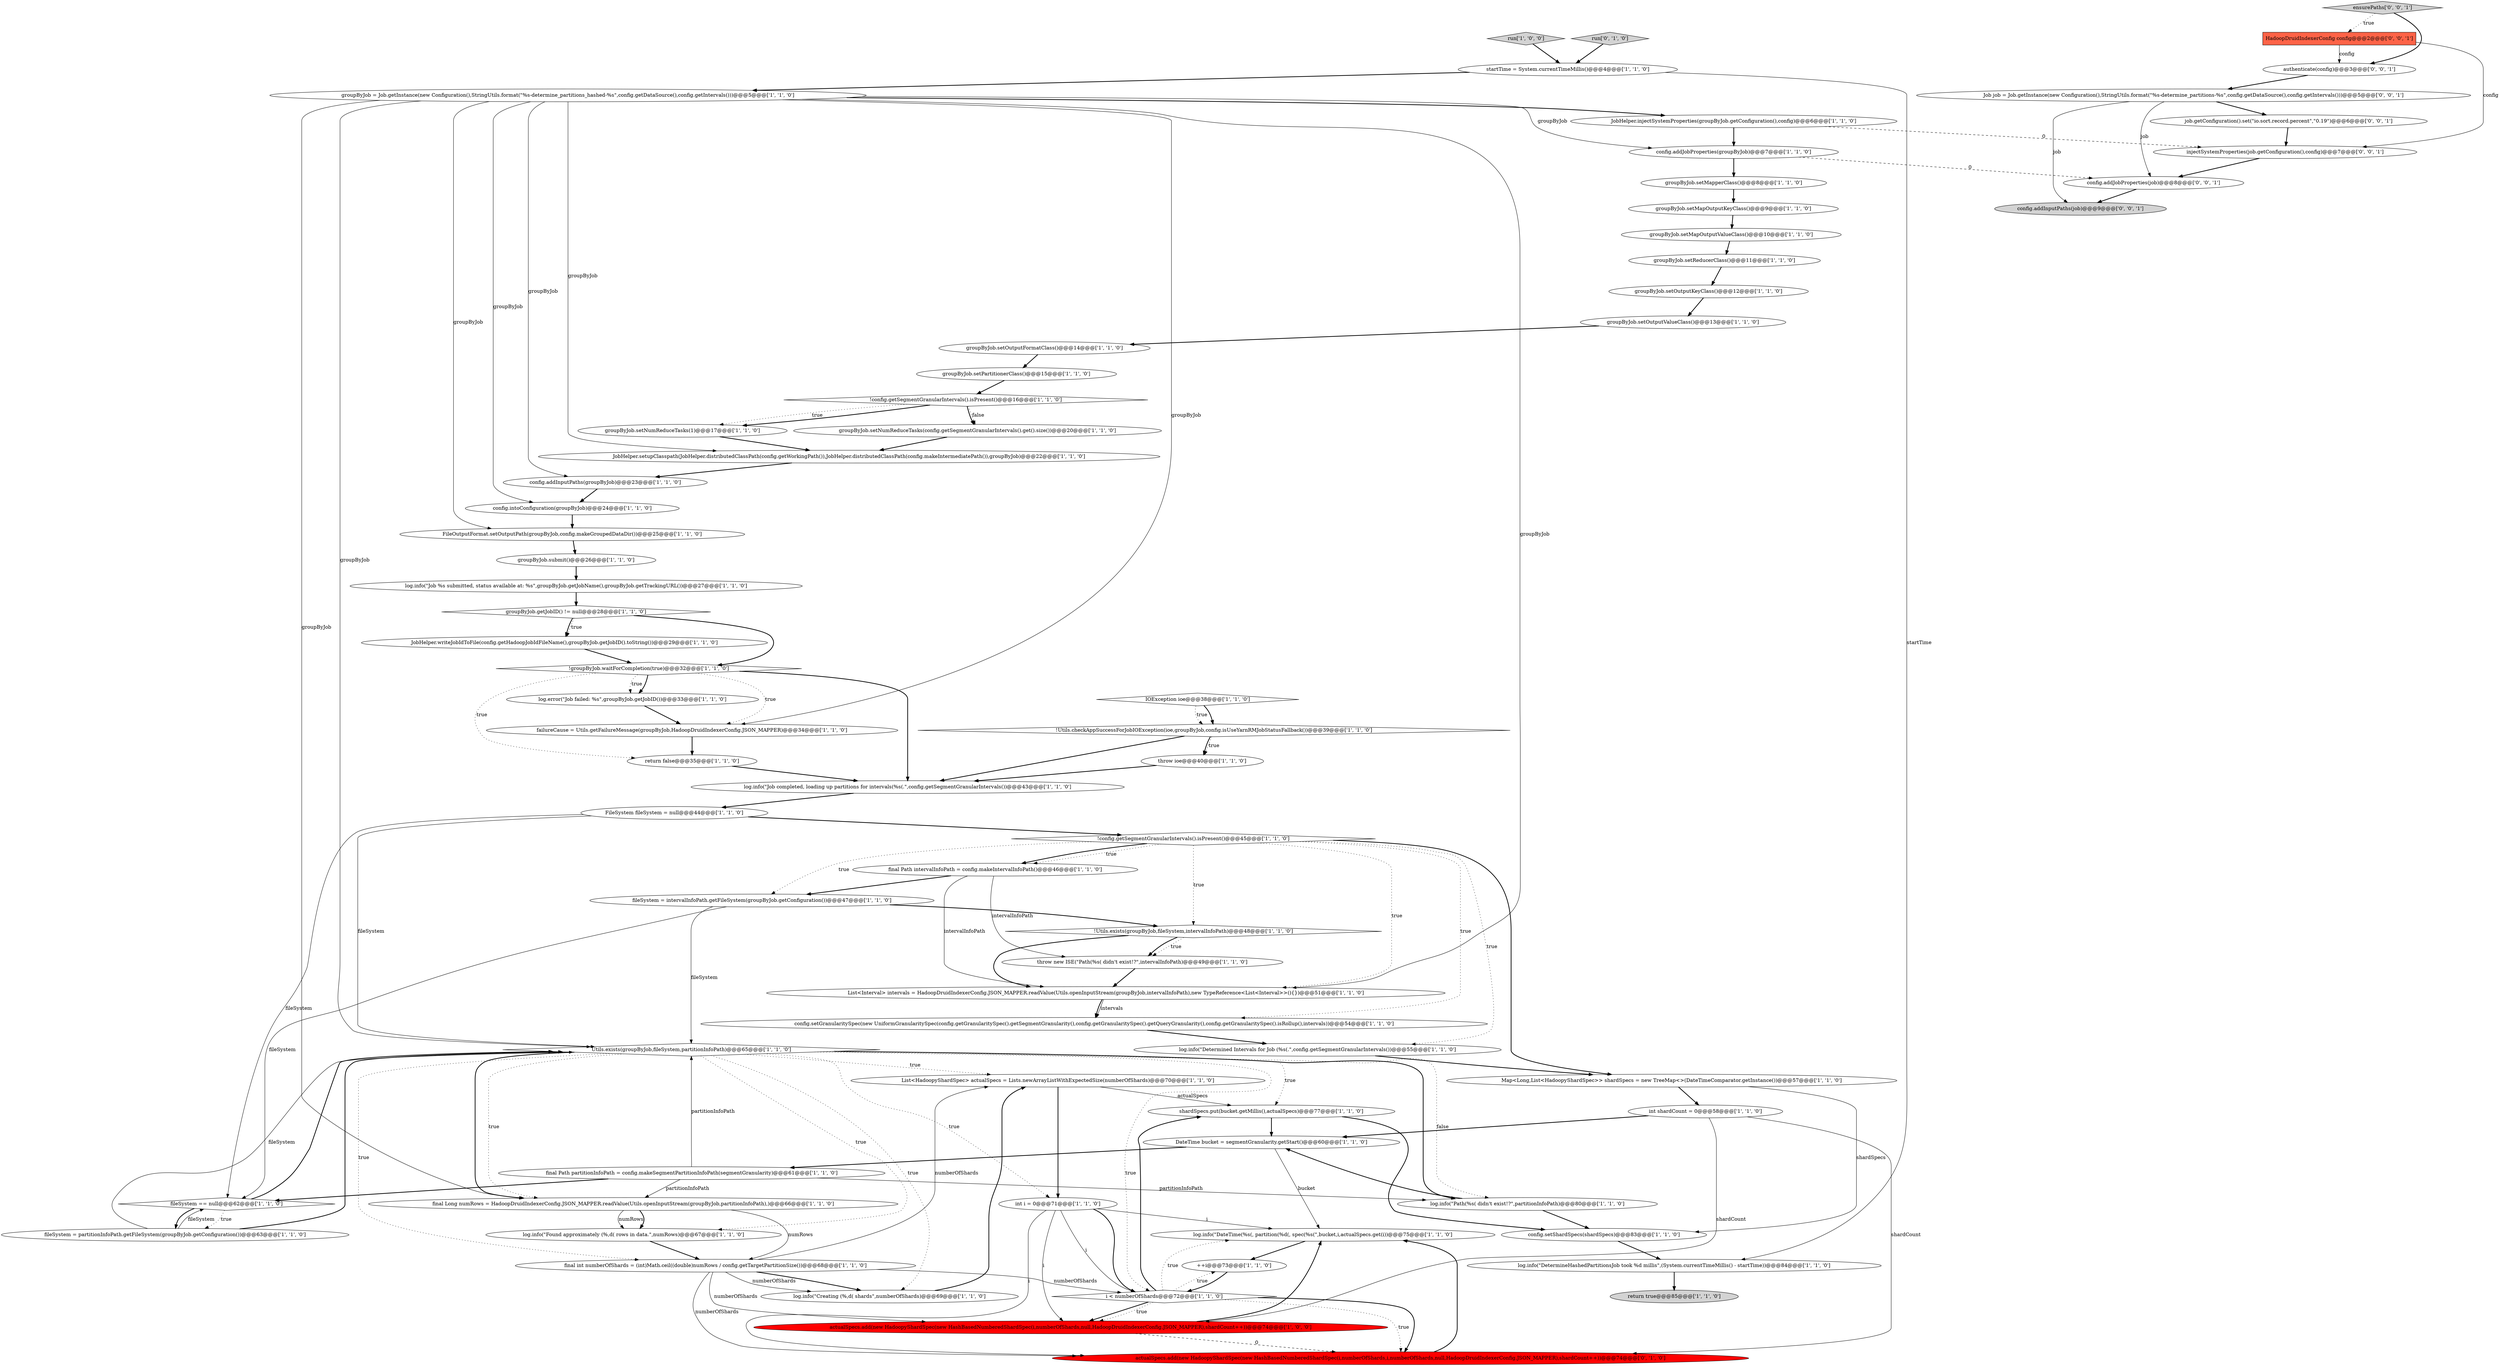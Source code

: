 digraph {
48 [style = filled, label = "log.info(\"Job %s submitted, status available at: %s\",groupByJob.getJobName(),groupByJob.getTrackingURL())@@@27@@@['1', '1', '0']", fillcolor = white, shape = ellipse image = "AAA0AAABBB1BBB"];
21 [style = filled, label = "startTime = System.currentTimeMillis()@@@4@@@['1', '1', '0']", fillcolor = white, shape = ellipse image = "AAA0AAABBB1BBB"];
1 [style = filled, label = "List<HadoopyShardSpec> actualSpecs = Lists.newArrayListWithExpectedSize(numberOfShards)@@@70@@@['1', '1', '0']", fillcolor = white, shape = ellipse image = "AAA0AAABBB1BBB"];
56 [style = filled, label = "IOException ioe@@@38@@@['1', '1', '0']", fillcolor = white, shape = diamond image = "AAA0AAABBB1BBB"];
23 [style = filled, label = "log.info(\"DetermineHashedPartitionsJob took %d millis\",(System.currentTimeMillis() - startTime))@@@84@@@['1', '1', '0']", fillcolor = white, shape = ellipse image = "AAA0AAABBB1BBB"];
18 [style = filled, label = "final Path intervalInfoPath = config.makeIntervalInfoPath()@@@46@@@['1', '1', '0']", fillcolor = white, shape = ellipse image = "AAA0AAABBB1BBB"];
57 [style = filled, label = "failureCause = Utils.getFailureMessage(groupByJob,HadoopDruidIndexerConfig.JSON_MAPPER)@@@34@@@['1', '1', '0']", fillcolor = white, shape = ellipse image = "AAA0AAABBB1BBB"];
36 [style = filled, label = "++i@@@73@@@['1', '1', '0']", fillcolor = white, shape = ellipse image = "AAA0AAABBB1BBB"];
70 [style = filled, label = "HadoopDruidIndexerConfig config@@@2@@@['0', '0', '1']", fillcolor = tomato, shape = box image = "AAA0AAABBB3BBB"];
4 [style = filled, label = "groupByJob.submit()@@@26@@@['1', '1', '0']", fillcolor = white, shape = ellipse image = "AAA0AAABBB1BBB"];
24 [style = filled, label = "throw ioe@@@40@@@['1', '1', '0']", fillcolor = white, shape = ellipse image = "AAA0AAABBB1BBB"];
72 [style = filled, label = "Job job = Job.getInstance(new Configuration(),StringUtils.format(\"%s-determine_partitions-%s\",config.getDataSource(),config.getIntervals()))@@@5@@@['0', '0', '1']", fillcolor = white, shape = ellipse image = "AAA0AAABBB3BBB"];
71 [style = filled, label = "injectSystemProperties(job.getConfiguration(),config)@@@7@@@['0', '0', '1']", fillcolor = white, shape = ellipse image = "AAA0AAABBB3BBB"];
3 [style = filled, label = "shardSpecs.put(bucket.getMillis(),actualSpecs)@@@77@@@['1', '1', '0']", fillcolor = white, shape = ellipse image = "AAA0AAABBB1BBB"];
53 [style = filled, label = "actualSpecs.add(new HadoopyShardSpec(new HashBasedNumberedShardSpec(i,numberOfShards,null,HadoopDruidIndexerConfig.JSON_MAPPER),shardCount++))@@@74@@@['1', '0', '0']", fillcolor = red, shape = ellipse image = "AAA1AAABBB1BBB"];
52 [style = filled, label = "fileSystem = partitionInfoPath.getFileSystem(groupByJob.getConfiguration())@@@63@@@['1', '1', '0']", fillcolor = white, shape = ellipse image = "AAA0AAABBB1BBB"];
35 [style = filled, label = "final int numberOfShards = (int)Math.ceil((double)numRows / config.getTargetPartitionSize())@@@68@@@['1', '1', '0']", fillcolor = white, shape = ellipse image = "AAA0AAABBB1BBB"];
17 [style = filled, label = "config.addInputPaths(groupByJob)@@@23@@@['1', '1', '0']", fillcolor = white, shape = ellipse image = "AAA0AAABBB1BBB"];
9 [style = filled, label = "config.setShardSpecs(shardSpecs)@@@83@@@['1', '1', '0']", fillcolor = white, shape = ellipse image = "AAA0AAABBB1BBB"];
22 [style = filled, label = "log.info(\"Job completed, loading up partitions for intervals(%s(.\",config.getSegmentGranularIntervals())@@@43@@@['1', '1', '0']", fillcolor = white, shape = ellipse image = "AAA0AAABBB1BBB"];
28 [style = filled, label = "groupByJob.setOutputFormatClass()@@@14@@@['1', '1', '0']", fillcolor = white, shape = ellipse image = "AAA0AAABBB1BBB"];
30 [style = filled, label = "run['1', '0', '0']", fillcolor = lightgray, shape = diamond image = "AAA0AAABBB1BBB"];
31 [style = filled, label = "int shardCount = 0@@@58@@@['1', '1', '0']", fillcolor = white, shape = ellipse image = "AAA0AAABBB1BBB"];
55 [style = filled, label = "log.info(\"Creating (%,d( shards\",numberOfShards)@@@69@@@['1', '1', '0']", fillcolor = white, shape = ellipse image = "AAA0AAABBB1BBB"];
58 [style = filled, label = "throw new ISE(\"Path(%s( didn't exist!?\",intervalInfoPath)@@@49@@@['1', '1', '0']", fillcolor = white, shape = ellipse image = "AAA0AAABBB1BBB"];
60 [style = filled, label = "List<Interval> intervals = HadoopDruidIndexerConfig.JSON_MAPPER.readValue(Utils.openInputStream(groupByJob,intervalInfoPath),new TypeReference<List<Interval>>(){})@@@51@@@['1', '1', '0']", fillcolor = white, shape = ellipse image = "AAA0AAABBB1BBB"];
69 [style = filled, label = "authenticate(config)@@@3@@@['0', '0', '1']", fillcolor = white, shape = ellipse image = "AAA0AAABBB3BBB"];
45 [style = filled, label = "JobHelper.injectSystemProperties(groupByJob.getConfiguration(),config)@@@6@@@['1', '1', '0']", fillcolor = white, shape = ellipse image = "AAA0AAABBB1BBB"];
65 [style = filled, label = "job.getConfiguration().set(\"io.sort.record.percent\",\"0.19\")@@@6@@@['0', '0', '1']", fillcolor = white, shape = ellipse image = "AAA0AAABBB3BBB"];
19 [style = filled, label = "log.info(\"Path(%s( didn't exist!?\",partitionInfoPath)@@@80@@@['1', '1', '0']", fillcolor = white, shape = ellipse image = "AAA0AAABBB1BBB"];
11 [style = filled, label = "!config.getSegmentGranularIntervals().isPresent()@@@16@@@['1', '1', '0']", fillcolor = white, shape = diamond image = "AAA0AAABBB1BBB"];
12 [style = filled, label = "!groupByJob.waitForCompletion(true)@@@32@@@['1', '1', '0']", fillcolor = white, shape = diamond image = "AAA0AAABBB1BBB"];
15 [style = filled, label = "log.info(\"Determined Intervals for Job (%s(.\",config.getSegmentGranularIntervals())@@@55@@@['1', '1', '0']", fillcolor = white, shape = ellipse image = "AAA0AAABBB1BBB"];
39 [style = filled, label = "groupByJob.setMapOutputValueClass()@@@10@@@['1', '1', '0']", fillcolor = white, shape = ellipse image = "AAA0AAABBB1BBB"];
42 [style = filled, label = "JobHelper.setupClasspath(JobHelper.distributedClassPath(config.getWorkingPath()),JobHelper.distributedClassPath(config.makeIntermediatePath()),groupByJob)@@@22@@@['1', '1', '0']", fillcolor = white, shape = ellipse image = "AAA0AAABBB1BBB"];
6 [style = filled, label = "FileSystem fileSystem = null@@@44@@@['1', '1', '0']", fillcolor = white, shape = ellipse image = "AAA0AAABBB1BBB"];
29 [style = filled, label = "groupByJob.getJobID() != null@@@28@@@['1', '1', '0']", fillcolor = white, shape = diamond image = "AAA0AAABBB1BBB"];
41 [style = filled, label = "groupByJob.setOutputKeyClass()@@@12@@@['1', '1', '0']", fillcolor = white, shape = ellipse image = "AAA0AAABBB1BBB"];
51 [style = filled, label = "return false@@@35@@@['1', '1', '0']", fillcolor = white, shape = ellipse image = "AAA0AAABBB1BBB"];
61 [style = filled, label = "groupByJob = Job.getInstance(new Configuration(),StringUtils.format(\"%s-determine_partitions_hashed-%s\",config.getDataSource(),config.getIntervals()))@@@5@@@['1', '1', '0']", fillcolor = white, shape = ellipse image = "AAA0AAABBB1BBB"];
50 [style = filled, label = "JobHelper.writeJobIdToFile(config.getHadoopJobIdFileName(),groupByJob.getJobID().toString())@@@29@@@['1', '1', '0']", fillcolor = white, shape = ellipse image = "AAA0AAABBB1BBB"];
43 [style = filled, label = "log.info(\"DateTime(%s(, partition(%d(, spec(%s(\",bucket,i,actualSpecs.get(i))@@@75@@@['1', '1', '0']", fillcolor = white, shape = ellipse image = "AAA0AAABBB1BBB"];
25 [style = filled, label = "i < numberOfShards@@@72@@@['1', '1', '0']", fillcolor = white, shape = diamond image = "AAA0AAABBB1BBB"];
66 [style = filled, label = "config.addJobProperties(job)@@@8@@@['0', '0', '1']", fillcolor = white, shape = ellipse image = "AAA0AAABBB3BBB"];
26 [style = filled, label = "Map<Long,List<HadoopyShardSpec>> shardSpecs = new TreeMap<>(DateTimeComparator.getInstance())@@@57@@@['1', '1', '0']", fillcolor = white, shape = ellipse image = "AAA0AAABBB1BBB"];
68 [style = filled, label = "ensurePaths['0', '0', '1']", fillcolor = lightgray, shape = diamond image = "AAA0AAABBB3BBB"];
14 [style = filled, label = "groupByJob.setPartitionerClass()@@@15@@@['1', '1', '0']", fillcolor = white, shape = ellipse image = "AAA0AAABBB1BBB"];
8 [style = filled, label = "final Long numRows = HadoopDruidIndexerConfig.JSON_MAPPER.readValue(Utils.openInputStream(groupByJob,partitionInfoPath),)@@@66@@@['1', '1', '0']", fillcolor = white, shape = ellipse image = "AAA0AAABBB1BBB"];
10 [style = filled, label = "groupByJob.setReducerClass()@@@11@@@['1', '1', '0']", fillcolor = white, shape = ellipse image = "AAA0AAABBB1BBB"];
13 [style = filled, label = "fileSystem = intervalInfoPath.getFileSystem(groupByJob.getConfiguration())@@@47@@@['1', '1', '0']", fillcolor = white, shape = ellipse image = "AAA0AAABBB1BBB"];
20 [style = filled, label = "Utils.exists(groupByJob,fileSystem,partitionInfoPath)@@@65@@@['1', '1', '0']", fillcolor = white, shape = diamond image = "AAA0AAABBB1BBB"];
32 [style = filled, label = "groupByJob.setNumReduceTasks(config.getSegmentGranularIntervals().get().size())@@@20@@@['1', '1', '0']", fillcolor = white, shape = ellipse image = "AAA0AAABBB1BBB"];
7 [style = filled, label = "config.setGranularitySpec(new UniformGranularitySpec(config.getGranularitySpec().getSegmentGranularity(),config.getGranularitySpec().getQueryGranularity(),config.getGranularitySpec().isRollup(),intervals))@@@54@@@['1', '1', '0']", fillcolor = white, shape = ellipse image = "AAA0AAABBB1BBB"];
44 [style = filled, label = "DateTime bucket = segmentGranularity.getStart()@@@60@@@['1', '1', '0']", fillcolor = white, shape = ellipse image = "AAA0AAABBB1BBB"];
47 [style = filled, label = "log.error(\"Job failed: %s\",groupByJob.getJobID())@@@33@@@['1', '1', '0']", fillcolor = white, shape = ellipse image = "AAA0AAABBB1BBB"];
49 [style = filled, label = "config.intoConfiguration(groupByJob)@@@24@@@['1', '1', '0']", fillcolor = white, shape = ellipse image = "AAA0AAABBB1BBB"];
0 [style = filled, label = "groupByJob.setOutputValueClass()@@@13@@@['1', '1', '0']", fillcolor = white, shape = ellipse image = "AAA0AAABBB1BBB"];
40 [style = filled, label = "config.addJobProperties(groupByJob)@@@7@@@['1', '1', '0']", fillcolor = white, shape = ellipse image = "AAA0AAABBB1BBB"];
59 [style = filled, label = "groupByJob.setMapOutputKeyClass()@@@9@@@['1', '1', '0']", fillcolor = white, shape = ellipse image = "AAA0AAABBB1BBB"];
46 [style = filled, label = "groupByJob.setMapperClass()@@@8@@@['1', '1', '0']", fillcolor = white, shape = ellipse image = "AAA0AAABBB1BBB"];
64 [style = filled, label = "run['0', '1', '0']", fillcolor = lightgray, shape = diamond image = "AAA0AAABBB2BBB"];
33 [style = filled, label = "!config.getSegmentGranularIntervals().isPresent()@@@45@@@['1', '1', '0']", fillcolor = white, shape = diamond image = "AAA0AAABBB1BBB"];
2 [style = filled, label = "log.info(\"Found approximately (%,d( rows in data.\",numRows)@@@67@@@['1', '1', '0']", fillcolor = white, shape = ellipse image = "AAA0AAABBB1BBB"];
37 [style = filled, label = "final Path partitionInfoPath = config.makeSegmentPartitionInfoPath(segmentGranularity)@@@61@@@['1', '1', '0']", fillcolor = white, shape = ellipse image = "AAA0AAABBB1BBB"];
16 [style = filled, label = "return true@@@85@@@['1', '1', '0']", fillcolor = lightgray, shape = ellipse image = "AAA0AAABBB1BBB"];
54 [style = filled, label = "!Utils.checkAppSuccessForJobIOException(ioe,groupByJob,config.isUseYarnRMJobStatusFallback())@@@39@@@['1', '1', '0']", fillcolor = white, shape = diamond image = "AAA0AAABBB1BBB"];
38 [style = filled, label = "fileSystem == null@@@62@@@['1', '1', '0']", fillcolor = white, shape = diamond image = "AAA0AAABBB1BBB"];
63 [style = filled, label = "actualSpecs.add(new HadoopyShardSpec(new HashBasedNumberedShardSpec(i,numberOfShards,i,numberOfShards,null,HadoopDruidIndexerConfig.JSON_MAPPER),shardCount++))@@@74@@@['0', '1', '0']", fillcolor = red, shape = ellipse image = "AAA1AAABBB2BBB"];
5 [style = filled, label = "FileOutputFormat.setOutputPath(groupByJob,config.makeGroupedDataDir())@@@25@@@['1', '1', '0']", fillcolor = white, shape = ellipse image = "AAA0AAABBB1BBB"];
34 [style = filled, label = "!Utils.exists(groupByJob,fileSystem,intervalInfoPath)@@@48@@@['1', '1', '0']", fillcolor = white, shape = diamond image = "AAA0AAABBB1BBB"];
27 [style = filled, label = "groupByJob.setNumReduceTasks(1)@@@17@@@['1', '1', '0']", fillcolor = white, shape = ellipse image = "AAA0AAABBB1BBB"];
67 [style = filled, label = "config.addInputPaths(job)@@@9@@@['0', '0', '1']", fillcolor = lightgray, shape = ellipse image = "AAA0AAABBB3BBB"];
62 [style = filled, label = "int i = 0@@@71@@@['1', '1', '0']", fillcolor = white, shape = ellipse image = "AAA0AAABBB1BBB"];
2->35 [style = bold, label=""];
61->45 [style = bold, label=""];
41->0 [style = bold, label=""];
64->21 [style = bold, label=""];
68->69 [style = bold, label=""];
35->55 [style = bold, label=""];
38->52 [style = bold, label=""];
48->29 [style = bold, label=""];
6->38 [style = solid, label="fileSystem"];
25->53 [style = bold, label=""];
58->60 [style = bold, label=""];
10->41 [style = bold, label=""];
37->8 [style = solid, label="partitionInfoPath"];
70->69 [style = solid, label="config"];
38->52 [style = dotted, label="true"];
54->24 [style = dotted, label="true"];
28->14 [style = bold, label=""];
56->54 [style = bold, label=""];
34->58 [style = bold, label=""];
19->44 [style = bold, label=""];
25->63 [style = bold, label=""];
35->63 [style = solid, label="numberOfShards"];
12->47 [style = bold, label=""];
8->2 [style = solid, label="numRows"];
62->43 [style = solid, label="i"];
61->57 [style = solid, label="groupByJob"];
33->18 [style = bold, label=""];
19->9 [style = bold, label=""];
18->60 [style = solid, label="intervalInfoPath"];
37->38 [style = bold, label=""];
69->72 [style = bold, label=""];
50->12 [style = bold, label=""];
61->60 [style = solid, label="groupByJob"];
12->51 [style = dotted, label="true"];
56->54 [style = dotted, label="true"];
61->42 [style = solid, label="groupByJob"];
33->60 [style = dotted, label="true"];
21->61 [style = bold, label=""];
14->11 [style = bold, label=""];
62->63 [style = solid, label="i"];
12->22 [style = bold, label=""];
46->59 [style = bold, label=""];
13->38 [style = solid, label="fileSystem"];
44->43 [style = solid, label="bucket"];
35->25 [style = solid, label="numberOfShards"];
63->43 [style = bold, label=""];
68->70 [style = dotted, label="true"];
13->34 [style = bold, label=""];
33->13 [style = dotted, label="true"];
57->51 [style = bold, label=""];
21->23 [style = solid, label="startTime"];
72->66 [style = solid, label="job"];
66->67 [style = bold, label=""];
62->25 [style = bold, label=""];
25->3 [style = bold, label=""];
70->71 [style = solid, label="config"];
59->39 [style = bold, label=""];
47->57 [style = bold, label=""];
12->47 [style = dotted, label="true"];
20->8 [style = bold, label=""];
36->25 [style = bold, label=""];
31->53 [style = solid, label="shardCount"];
12->57 [style = dotted, label="true"];
61->40 [style = solid, label="groupByJob"];
53->63 [style = dashed, label="0"];
6->20 [style = solid, label="fileSystem"];
29->50 [style = dotted, label="true"];
33->18 [style = dotted, label="true"];
20->3 [style = dotted, label="true"];
44->37 [style = bold, label=""];
11->32 [style = dotted, label="false"];
49->5 [style = bold, label=""];
20->19 [style = bold, label=""];
53->43 [style = bold, label=""];
32->42 [style = bold, label=""];
26->9 [style = solid, label="shardSpecs"];
1->62 [style = bold, label=""];
13->20 [style = solid, label="fileSystem"];
25->53 [style = dotted, label="true"];
22->6 [style = bold, label=""];
20->35 [style = dotted, label="true"];
38->20 [style = bold, label=""];
40->66 [style = dashed, label="0"];
18->58 [style = solid, label="intervalInfoPath"];
20->25 [style = dotted, label="true"];
31->63 [style = solid, label="shardCount"];
45->71 [style = dashed, label="0"];
20->62 [style = dotted, label="true"];
43->36 [style = bold, label=""];
35->53 [style = solid, label="numberOfShards"];
11->32 [style = bold, label=""];
61->8 [style = solid, label="groupByJob"];
61->17 [style = solid, label="groupByJob"];
61->5 [style = solid, label="groupByJob"];
65->71 [style = bold, label=""];
54->22 [style = bold, label=""];
1->3 [style = solid, label="actualSpecs"];
20->55 [style = dotted, label="true"];
33->26 [style = bold, label=""];
60->7 [style = solid, label="intervals"];
3->9 [style = bold, label=""];
54->24 [style = bold, label=""];
26->31 [style = bold, label=""];
3->44 [style = bold, label=""];
30->21 [style = bold, label=""];
61->49 [style = solid, label="groupByJob"];
11->27 [style = dotted, label="true"];
20->1 [style = dotted, label="true"];
72->65 [style = bold, label=""];
8->2 [style = bold, label=""];
31->44 [style = bold, label=""];
17->49 [style = bold, label=""];
29->50 [style = bold, label=""];
62->53 [style = solid, label="i"];
6->33 [style = bold, label=""];
5->4 [style = bold, label=""];
72->67 [style = solid, label="job"];
25->36 [style = dotted, label="true"];
7->15 [style = bold, label=""];
25->43 [style = dotted, label="true"];
37->19 [style = solid, label="partitionInfoPath"];
8->35 [style = solid, label="numRows"];
4->48 [style = bold, label=""];
52->38 [style = solid, label="fileSystem"];
71->66 [style = bold, label=""];
45->40 [style = bold, label=""];
33->7 [style = dotted, label="true"];
23->16 [style = bold, label=""];
35->1 [style = solid, label="numberOfShards"];
62->25 [style = solid, label="i"];
20->8 [style = dotted, label="true"];
61->20 [style = solid, label="groupByJob"];
42->17 [style = bold, label=""];
33->34 [style = dotted, label="true"];
34->58 [style = dotted, label="true"];
24->22 [style = bold, label=""];
52->20 [style = bold, label=""];
52->20 [style = solid, label="fileSystem"];
27->42 [style = bold, label=""];
15->26 [style = bold, label=""];
40->46 [style = bold, label=""];
9->23 [style = bold, label=""];
34->60 [style = bold, label=""];
29->12 [style = bold, label=""];
37->20 [style = solid, label="partitionInfoPath"];
33->15 [style = dotted, label="true"];
60->7 [style = bold, label=""];
51->22 [style = bold, label=""];
55->1 [style = bold, label=""];
39->10 [style = bold, label=""];
18->13 [style = bold, label=""];
20->2 [style = dotted, label="true"];
35->55 [style = solid, label="numberOfShards"];
20->19 [style = dotted, label="false"];
0->28 [style = bold, label=""];
11->27 [style = bold, label=""];
25->63 [style = dotted, label="true"];
}
